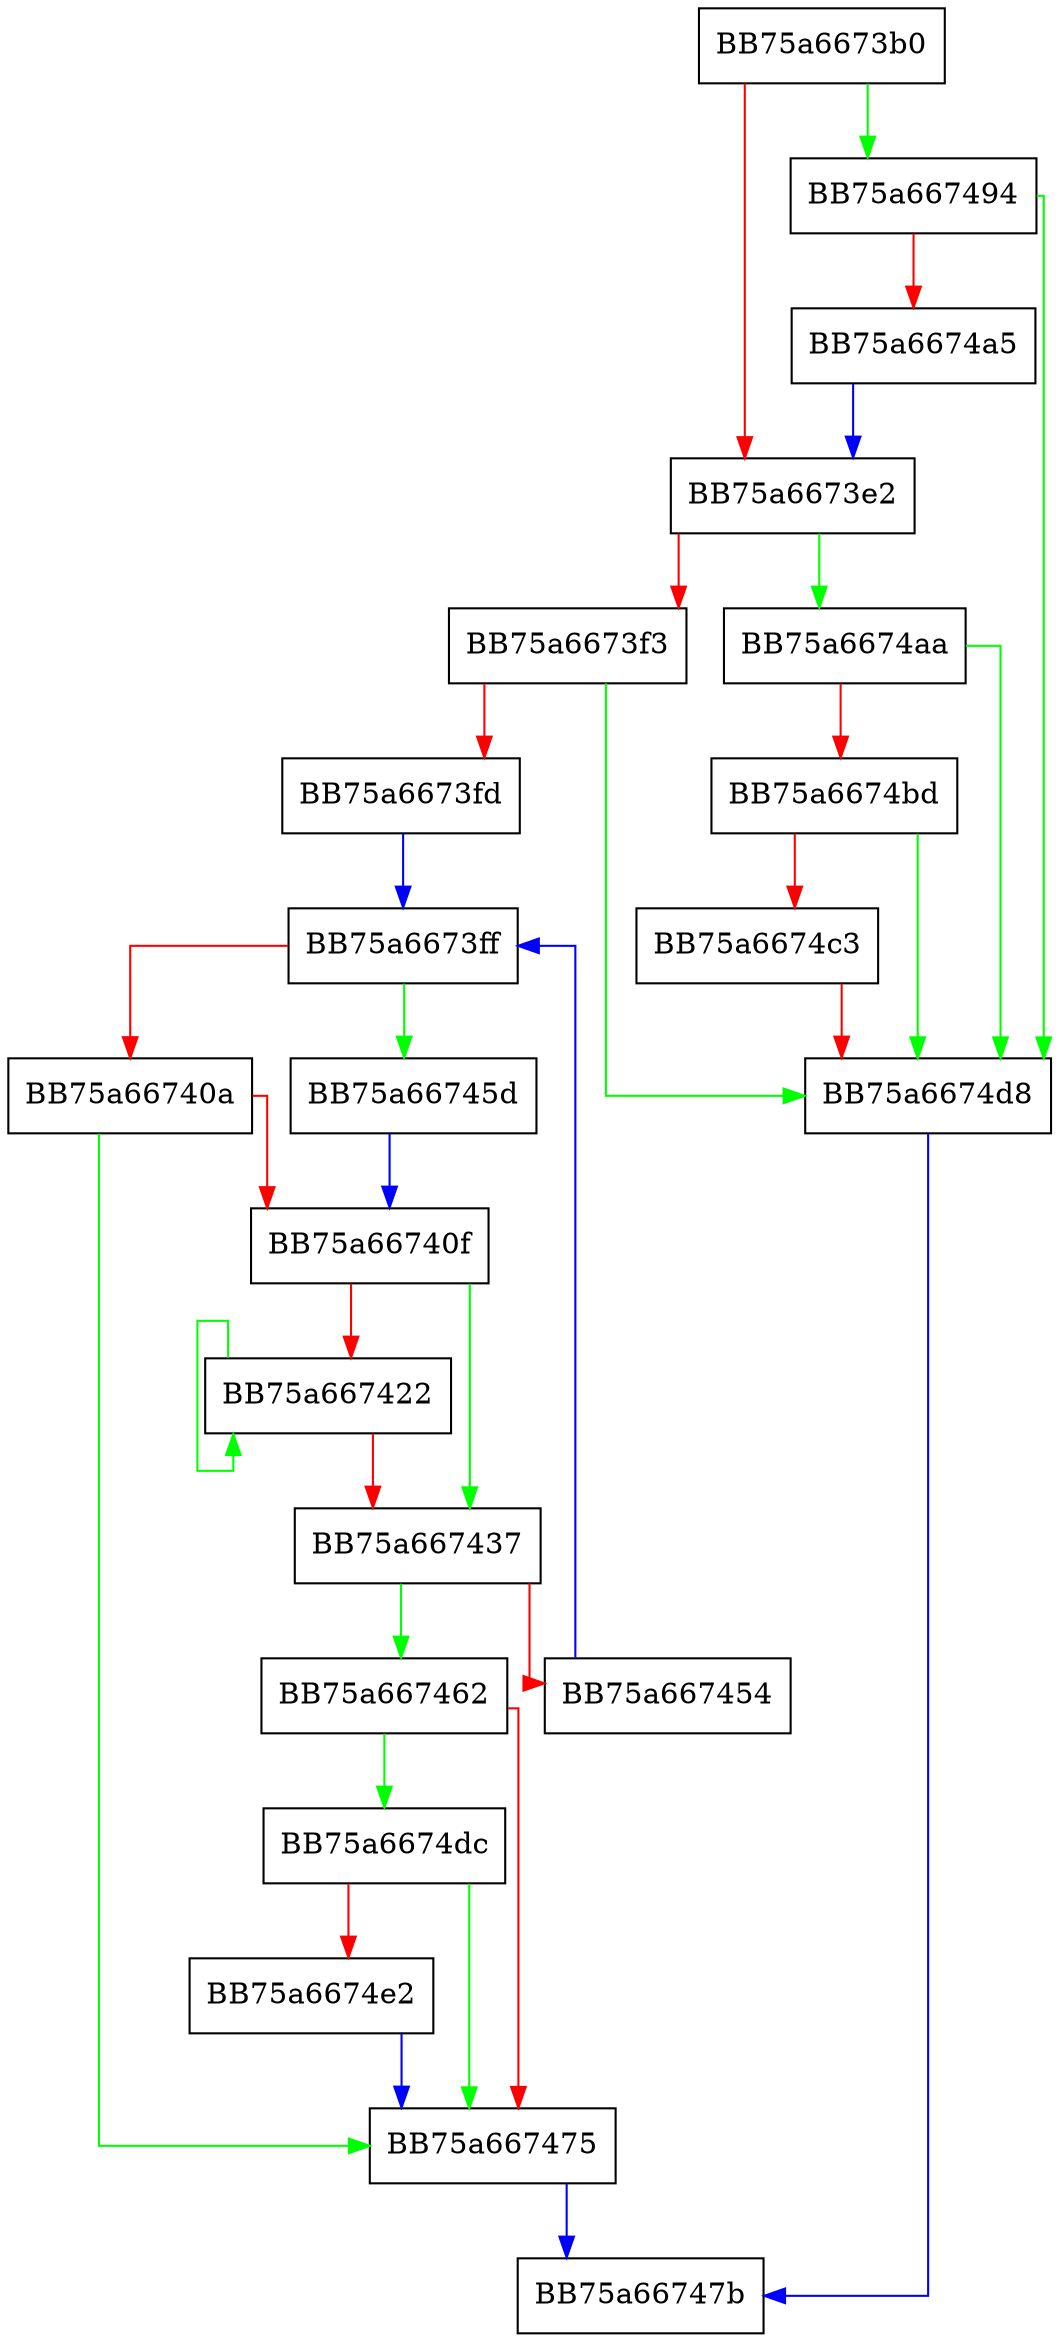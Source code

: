 digraph Write {
  node [shape="box"];
  graph [splines=ortho];
  BB75a6673b0 -> BB75a667494 [color="green"];
  BB75a6673b0 -> BB75a6673e2 [color="red"];
  BB75a6673e2 -> BB75a6674aa [color="green"];
  BB75a6673e2 -> BB75a6673f3 [color="red"];
  BB75a6673f3 -> BB75a6674d8 [color="green"];
  BB75a6673f3 -> BB75a6673fd [color="red"];
  BB75a6673fd -> BB75a6673ff [color="blue"];
  BB75a6673ff -> BB75a66745d [color="green"];
  BB75a6673ff -> BB75a66740a [color="red"];
  BB75a66740a -> BB75a667475 [color="green"];
  BB75a66740a -> BB75a66740f [color="red"];
  BB75a66740f -> BB75a667437 [color="green"];
  BB75a66740f -> BB75a667422 [color="red"];
  BB75a667422 -> BB75a667422 [color="green"];
  BB75a667422 -> BB75a667437 [color="red"];
  BB75a667437 -> BB75a667462 [color="green"];
  BB75a667437 -> BB75a667454 [color="red"];
  BB75a667454 -> BB75a6673ff [color="blue"];
  BB75a66745d -> BB75a66740f [color="blue"];
  BB75a667462 -> BB75a6674dc [color="green"];
  BB75a667462 -> BB75a667475 [color="red"];
  BB75a667475 -> BB75a66747b [color="blue"];
  BB75a667494 -> BB75a6674d8 [color="green"];
  BB75a667494 -> BB75a6674a5 [color="red"];
  BB75a6674a5 -> BB75a6673e2 [color="blue"];
  BB75a6674aa -> BB75a6674d8 [color="green"];
  BB75a6674aa -> BB75a6674bd [color="red"];
  BB75a6674bd -> BB75a6674d8 [color="green"];
  BB75a6674bd -> BB75a6674c3 [color="red"];
  BB75a6674c3 -> BB75a6674d8 [color="red"];
  BB75a6674d8 -> BB75a66747b [color="blue"];
  BB75a6674dc -> BB75a667475 [color="green"];
  BB75a6674dc -> BB75a6674e2 [color="red"];
  BB75a6674e2 -> BB75a667475 [color="blue"];
}